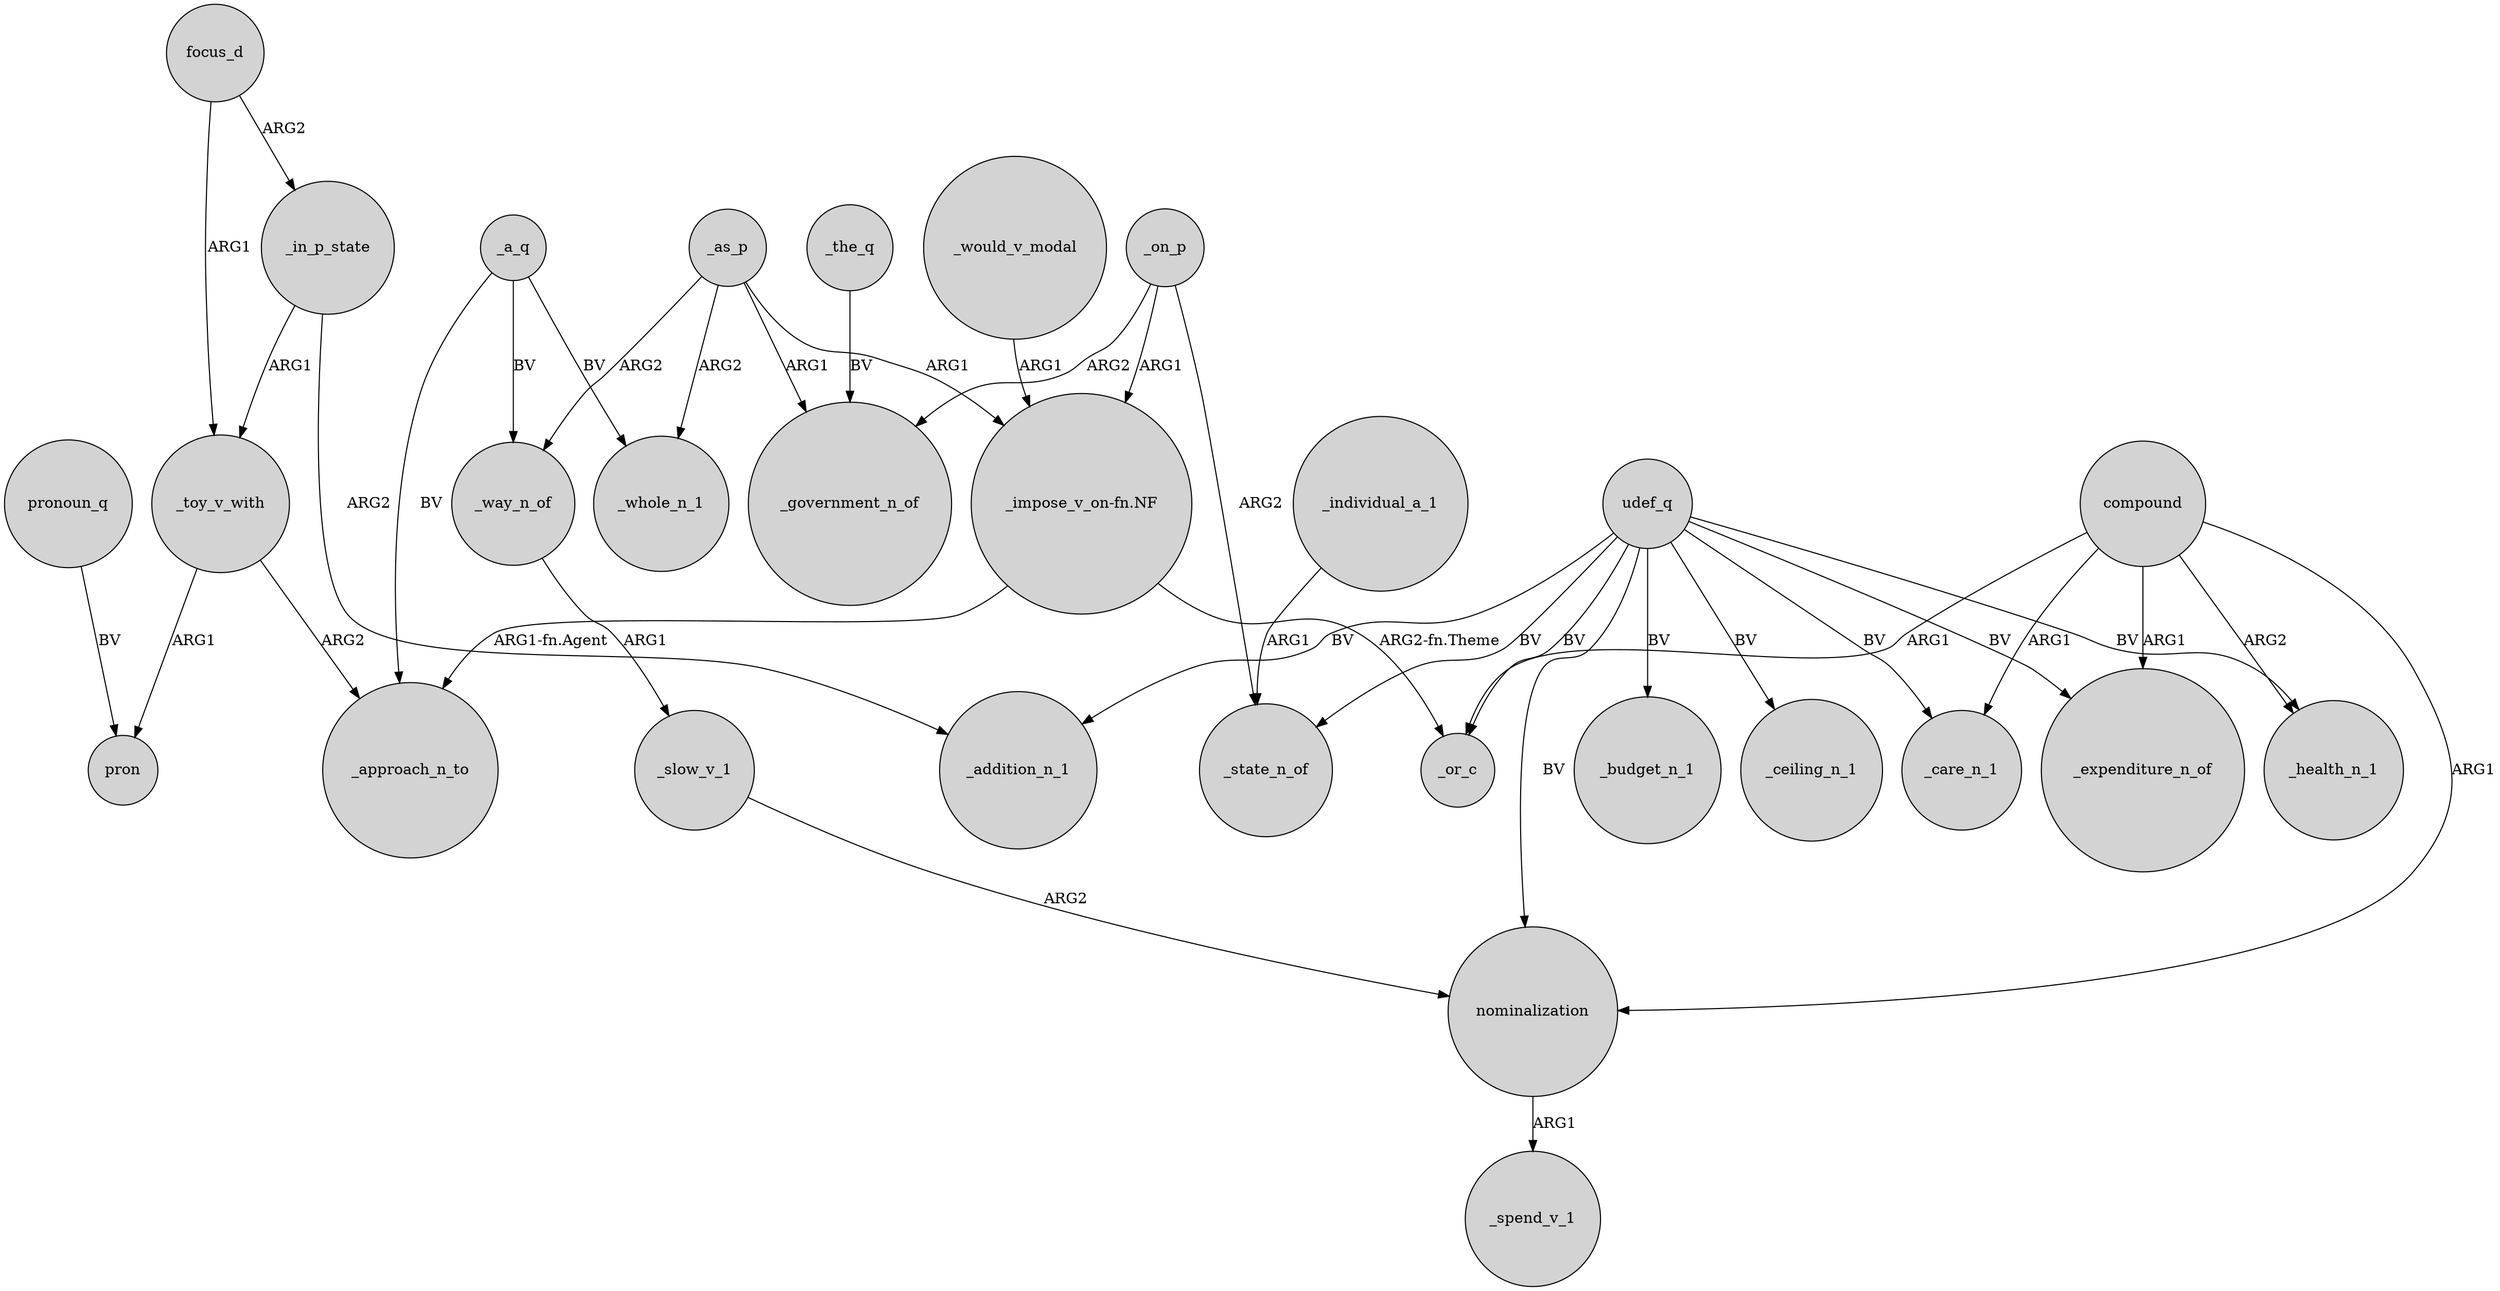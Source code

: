 digraph {
	node [shape=circle style=filled]
	_slow_v_1 -> nominalization [label=ARG2]
	_toy_v_with -> pron [label=ARG1]
	_toy_v_with -> _approach_n_to [label=ARG2]
	"_impose_v_on-fn.NF" -> _approach_n_to [label="ARG1-fn.Agent"]
	nominalization -> _spend_v_1 [label=ARG1]
	_on_p -> _government_n_of [label=ARG2]
	udef_q -> _ceiling_n_1 [label=BV]
	_on_p -> "_impose_v_on-fn.NF" [label=ARG1]
	udef_q -> _state_n_of [label=BV]
	_individual_a_1 -> _state_n_of [label=ARG1]
	udef_q -> _care_n_1 [label=BV]
	focus_d -> _in_p_state [label=ARG2]
	_on_p -> _state_n_of [label=ARG2]
	_as_p -> _government_n_of [label=ARG1]
	compound -> _or_c [label=ARG1]
	udef_q -> _or_c [label=BV]
	_as_p -> _whole_n_1 [label=ARG2]
	_in_p_state -> _toy_v_with [label=ARG1]
	_as_p -> "_impose_v_on-fn.NF" [label=ARG1]
	"_impose_v_on-fn.NF" -> _or_c [label="ARG2-fn.Theme"]
	_a_q -> _approach_n_to [label=BV]
	pronoun_q -> pron [label=BV]
	compound -> _health_n_1 [label=ARG2]
	compound -> _expenditure_n_of [label=ARG1]
	udef_q -> _health_n_1 [label=BV]
	_a_q -> _whole_n_1 [label=BV]
	udef_q -> _budget_n_1 [label=BV]
	udef_q -> nominalization [label=BV]
	_would_v_modal -> "_impose_v_on-fn.NF" [label=ARG1]
	_in_p_state -> _addition_n_1 [label=ARG2]
	_the_q -> _government_n_of [label=BV]
	udef_q -> _expenditure_n_of [label=BV]
	compound -> _care_n_1 [label=ARG1]
	_a_q -> _way_n_of [label=BV]
	_way_n_of -> _slow_v_1 [label=ARG1]
	compound -> nominalization [label=ARG1]
	_as_p -> _way_n_of [label=ARG2]
	udef_q -> _addition_n_1 [label=BV]
	focus_d -> _toy_v_with [label=ARG1]
}
